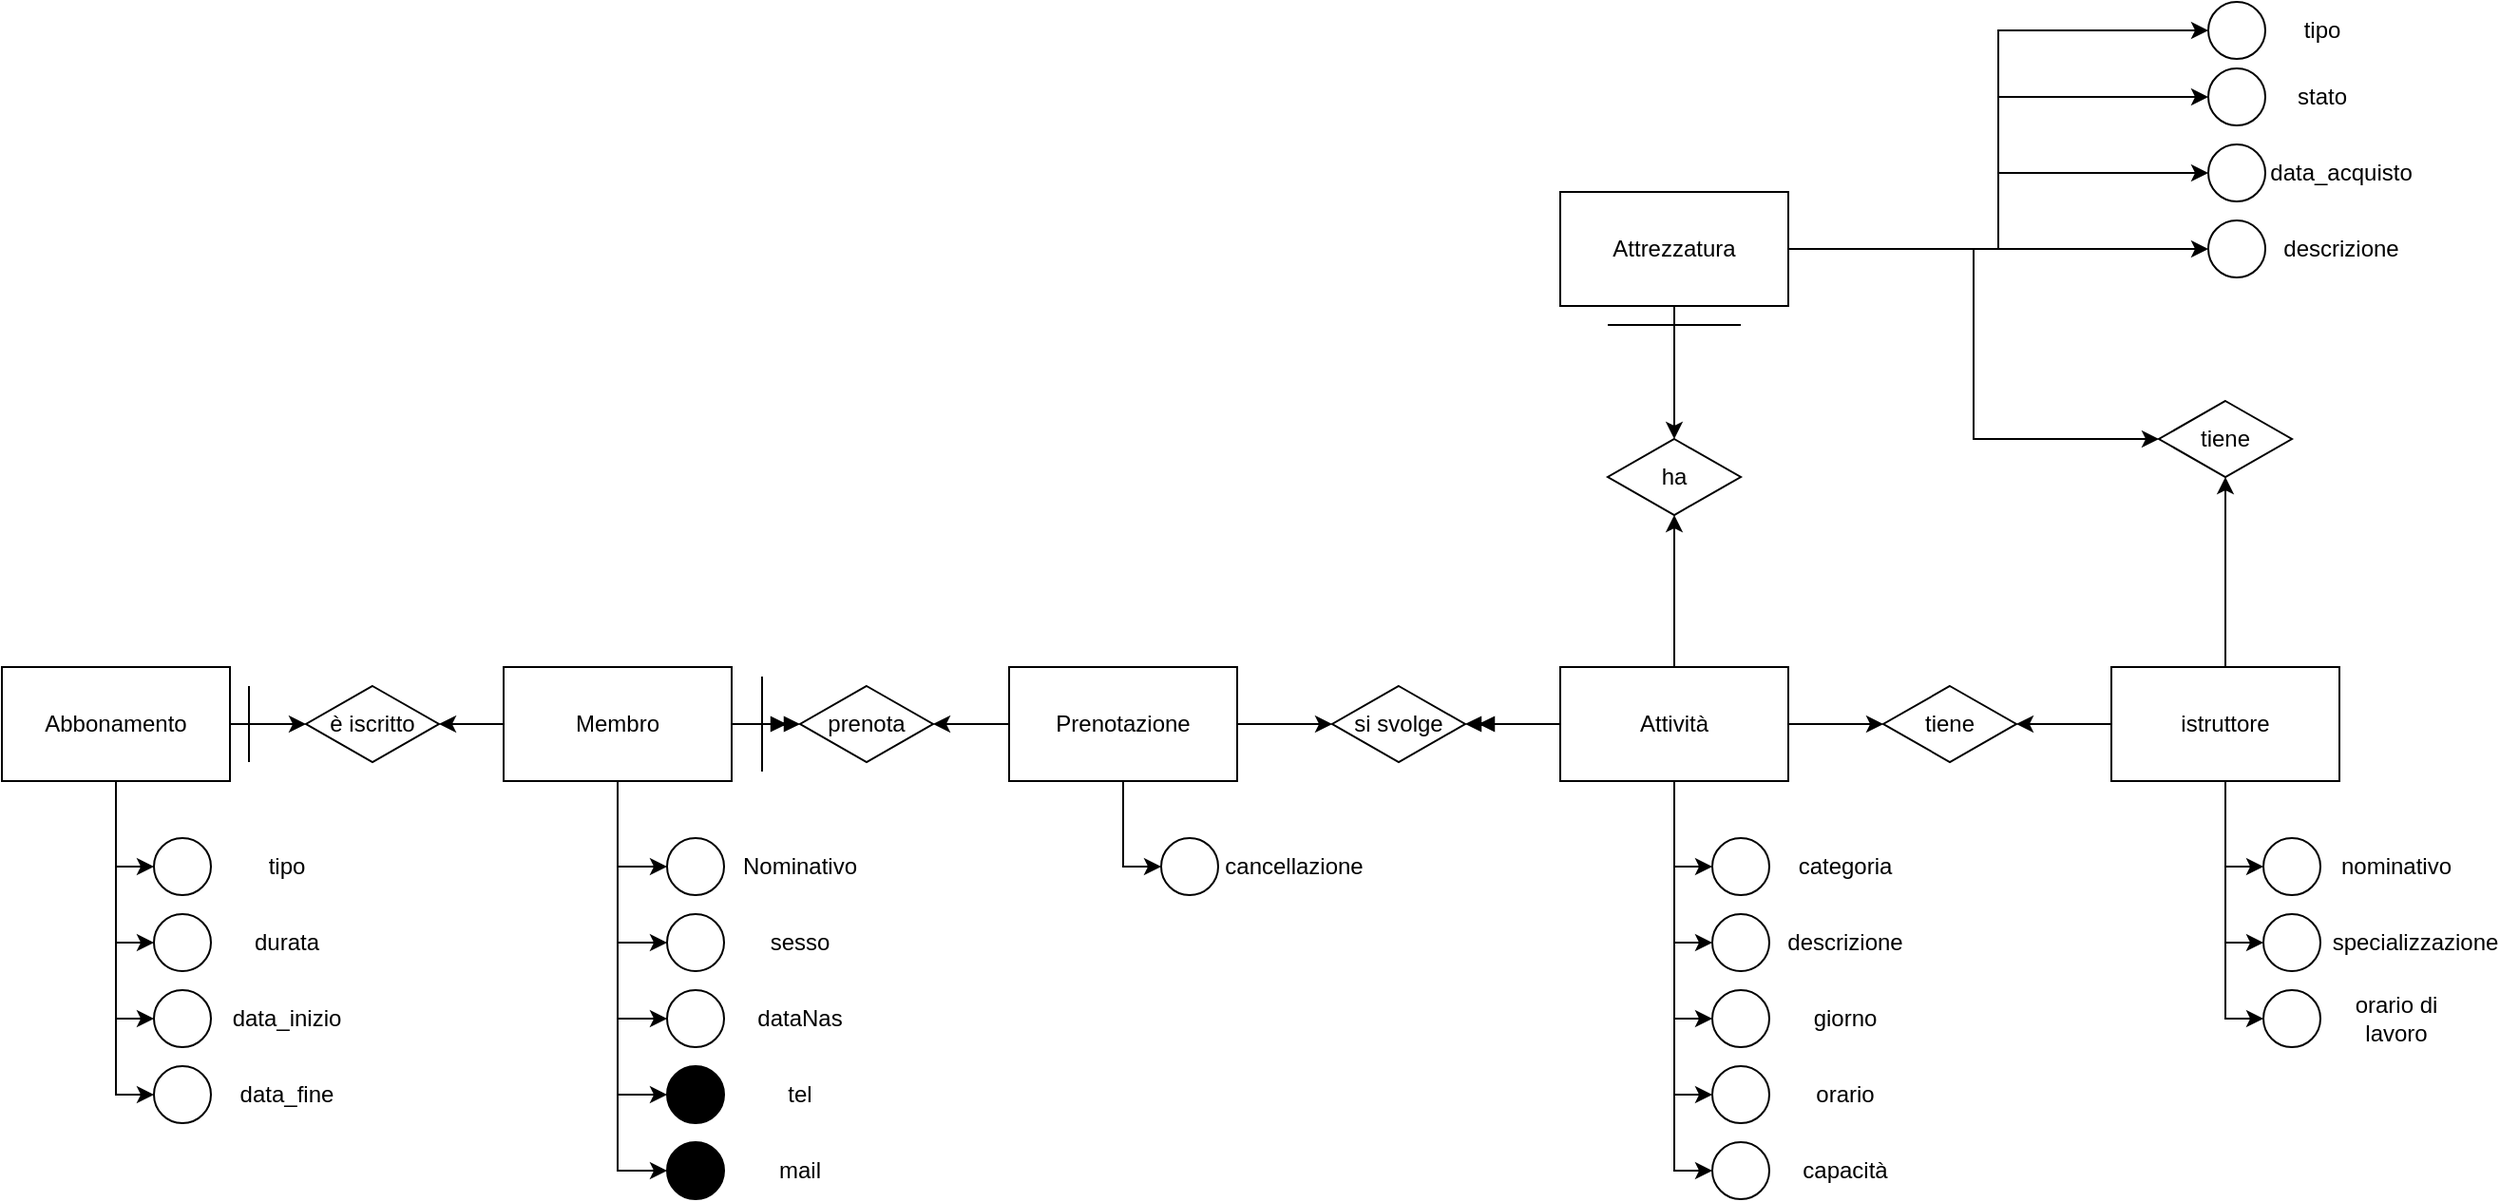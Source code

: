 <mxfile version="24.7.8">
  <diagram name="Pagina-1" id="alS0AsQTPXZWc-8TRhJl">
    <mxGraphModel dx="1313" dy="1955" grid="1" gridSize="10" guides="1" tooltips="1" connect="1" arrows="1" fold="1" page="1" pageScale="1" pageWidth="827" pageHeight="1169" math="0" shadow="0">
      <root>
        <mxCell id="0" />
        <mxCell id="1" parent="0" />
        <mxCell id="KTh0edI-YsbGcOe8YRAv-8" style="edgeStyle=orthogonalEdgeStyle;rounded=0;orthogonalLoop=1;jettySize=auto;html=1;entryX=0;entryY=0.5;entryDx=0;entryDy=0;" edge="1" parent="1" source="KTh0edI-YsbGcOe8YRAv-1" target="KTh0edI-YsbGcOe8YRAv-2">
          <mxGeometry relative="1" as="geometry" />
        </mxCell>
        <mxCell id="KTh0edI-YsbGcOe8YRAv-9" style="edgeStyle=orthogonalEdgeStyle;rounded=0;orthogonalLoop=1;jettySize=auto;html=1;entryX=0;entryY=0.5;entryDx=0;entryDy=0;" edge="1" parent="1" source="KTh0edI-YsbGcOe8YRAv-1" target="KTh0edI-YsbGcOe8YRAv-3">
          <mxGeometry relative="1" as="geometry" />
        </mxCell>
        <mxCell id="_cR4WslKJu-XxkUCv1Am-10" value="" style="edgeStyle=orthogonalEdgeStyle;rounded=0;orthogonalLoop=1;jettySize=auto;html=1;endArrow=classic;endFill=1;" edge="1" parent="1" source="KTh0edI-YsbGcOe8YRAv-1" target="KTh0edI-YsbGcOe8YRAv-17">
          <mxGeometry relative="1" as="geometry" />
        </mxCell>
        <mxCell id="fzN0csvUYVopaI4VBzZI-67" style="edgeStyle=orthogonalEdgeStyle;rounded=0;orthogonalLoop=1;jettySize=auto;html=1;entryX=0;entryY=0.5;entryDx=0;entryDy=0;" edge="1" parent="1" source="KTh0edI-YsbGcOe8YRAv-1" target="_cR4WslKJu-XxkUCv1Am-1">
          <mxGeometry relative="1" as="geometry" />
        </mxCell>
        <mxCell id="fzN0csvUYVopaI4VBzZI-68" style="edgeStyle=orthogonalEdgeStyle;rounded=0;orthogonalLoop=1;jettySize=auto;html=1;entryX=0;entryY=0.5;entryDx=0;entryDy=0;" edge="1" parent="1" source="KTh0edI-YsbGcOe8YRAv-1" target="_cR4WslKJu-XxkUCv1Am-5">
          <mxGeometry relative="1" as="geometry" />
        </mxCell>
        <mxCell id="KTh0edI-YsbGcOe8YRAv-1" value="Abbonamento" style="rounded=0;whiteSpace=wrap;html=1;" vertex="1" parent="1">
          <mxGeometry x="30" y="80" width="120" height="60" as="geometry" />
        </mxCell>
        <mxCell id="KTh0edI-YsbGcOe8YRAv-2" value="" style="ellipse;whiteSpace=wrap;html=1;aspect=fixed;" vertex="1" parent="1">
          <mxGeometry x="110" y="170" width="30" height="30" as="geometry" />
        </mxCell>
        <mxCell id="KTh0edI-YsbGcOe8YRAv-3" value="" style="ellipse;whiteSpace=wrap;html=1;aspect=fixed;" vertex="1" parent="1">
          <mxGeometry x="110" y="210" width="30" height="30" as="geometry" />
        </mxCell>
        <mxCell id="KTh0edI-YsbGcOe8YRAv-5" value="tipo" style="text;html=1;align=center;verticalAlign=middle;whiteSpace=wrap;rounded=0;" vertex="1" parent="1">
          <mxGeometry x="150" y="170" width="60" height="30" as="geometry" />
        </mxCell>
        <mxCell id="KTh0edI-YsbGcOe8YRAv-6" value="durata" style="text;html=1;align=center;verticalAlign=middle;whiteSpace=wrap;rounded=0;" vertex="1" parent="1">
          <mxGeometry x="150" y="210" width="60" height="30" as="geometry" />
        </mxCell>
        <mxCell id="KTh0edI-YsbGcOe8YRAv-26" style="edgeStyle=orthogonalEdgeStyle;rounded=0;orthogonalLoop=1;jettySize=auto;html=1;entryX=0;entryY=0.5;entryDx=0;entryDy=0;" edge="1" parent="1" source="KTh0edI-YsbGcOe8YRAv-11" target="KTh0edI-YsbGcOe8YRAv-18">
          <mxGeometry relative="1" as="geometry" />
        </mxCell>
        <mxCell id="KTh0edI-YsbGcOe8YRAv-27" style="edgeStyle=orthogonalEdgeStyle;rounded=0;orthogonalLoop=1;jettySize=auto;html=1;entryX=0;entryY=0.5;entryDx=0;entryDy=0;" edge="1" parent="1" source="KTh0edI-YsbGcOe8YRAv-11" target="KTh0edI-YsbGcOe8YRAv-19">
          <mxGeometry relative="1" as="geometry" />
        </mxCell>
        <mxCell id="KTh0edI-YsbGcOe8YRAv-28" style="edgeStyle=orthogonalEdgeStyle;rounded=0;orthogonalLoop=1;jettySize=auto;html=1;entryX=0;entryY=0.5;entryDx=0;entryDy=0;" edge="1" parent="1" source="KTh0edI-YsbGcOe8YRAv-11" target="KTh0edI-YsbGcOe8YRAv-20">
          <mxGeometry relative="1" as="geometry" />
        </mxCell>
        <mxCell id="KTh0edI-YsbGcOe8YRAv-29" style="edgeStyle=orthogonalEdgeStyle;rounded=0;orthogonalLoop=1;jettySize=auto;html=1;entryX=0;entryY=0.5;entryDx=0;entryDy=0;" edge="1" parent="1" source="KTh0edI-YsbGcOe8YRAv-11" target="KTh0edI-YsbGcOe8YRAv-24">
          <mxGeometry relative="1" as="geometry" />
        </mxCell>
        <mxCell id="KTh0edI-YsbGcOe8YRAv-32" style="edgeStyle=orthogonalEdgeStyle;rounded=0;orthogonalLoop=1;jettySize=auto;html=1;entryX=0;entryY=0.5;entryDx=0;entryDy=0;" edge="1" parent="1" source="KTh0edI-YsbGcOe8YRAv-11" target="KTh0edI-YsbGcOe8YRAv-30">
          <mxGeometry relative="1" as="geometry" />
        </mxCell>
        <mxCell id="WeVA97bSd7gI21Rc055K-1" value="" style="edgeStyle=orthogonalEdgeStyle;rounded=0;orthogonalLoop=1;jettySize=auto;html=1;" edge="1" parent="1" source="KTh0edI-YsbGcOe8YRAv-11" target="KTh0edI-YsbGcOe8YRAv-17">
          <mxGeometry relative="1" as="geometry" />
        </mxCell>
        <mxCell id="fzN0csvUYVopaI4VBzZI-5" value="" style="edgeStyle=orthogonalEdgeStyle;rounded=0;orthogonalLoop=1;jettySize=auto;html=1;endArrow=doubleBlock;endFill=1;" edge="1" parent="1" source="KTh0edI-YsbGcOe8YRAv-11" target="fzN0csvUYVopaI4VBzZI-2">
          <mxGeometry relative="1" as="geometry" />
        </mxCell>
        <mxCell id="KTh0edI-YsbGcOe8YRAv-11" value="Membro" style="rounded=0;whiteSpace=wrap;html=1;" vertex="1" parent="1">
          <mxGeometry x="294" y="80" width="120" height="60" as="geometry" />
        </mxCell>
        <mxCell id="KTh0edI-YsbGcOe8YRAv-17" value="è iscritto" style="rhombus;whiteSpace=wrap;html=1;" vertex="1" parent="1">
          <mxGeometry x="190" y="90" width="70" height="40" as="geometry" />
        </mxCell>
        <mxCell id="KTh0edI-YsbGcOe8YRAv-18" value="" style="ellipse;whiteSpace=wrap;html=1;aspect=fixed;" vertex="1" parent="1">
          <mxGeometry x="380" y="170" width="30" height="30" as="geometry" />
        </mxCell>
        <mxCell id="KTh0edI-YsbGcOe8YRAv-19" value="" style="ellipse;whiteSpace=wrap;html=1;aspect=fixed;" vertex="1" parent="1">
          <mxGeometry x="380" y="210" width="30" height="30" as="geometry" />
        </mxCell>
        <mxCell id="KTh0edI-YsbGcOe8YRAv-20" value="" style="ellipse;whiteSpace=wrap;html=1;aspect=fixed;" vertex="1" parent="1">
          <mxGeometry x="380" y="250" width="30" height="30" as="geometry" />
        </mxCell>
        <mxCell id="KTh0edI-YsbGcOe8YRAv-21" value="Nominativo" style="text;html=1;align=center;verticalAlign=middle;whiteSpace=wrap;rounded=0;" vertex="1" parent="1">
          <mxGeometry x="420" y="170" width="60" height="30" as="geometry" />
        </mxCell>
        <mxCell id="KTh0edI-YsbGcOe8YRAv-22" value="sesso" style="text;html=1;align=center;verticalAlign=middle;whiteSpace=wrap;rounded=0;" vertex="1" parent="1">
          <mxGeometry x="420" y="210" width="60" height="30" as="geometry" />
        </mxCell>
        <mxCell id="KTh0edI-YsbGcOe8YRAv-23" value="tel" style="text;html=1;align=center;verticalAlign=middle;whiteSpace=wrap;rounded=0;" vertex="1" parent="1">
          <mxGeometry x="420" y="290" width="60" height="30" as="geometry" />
        </mxCell>
        <mxCell id="KTh0edI-YsbGcOe8YRAv-24" value="" style="ellipse;whiteSpace=wrap;html=1;aspect=fixed;fillColor=#000000;" vertex="1" parent="1">
          <mxGeometry x="380" y="290" width="30" height="30" as="geometry" />
        </mxCell>
        <mxCell id="KTh0edI-YsbGcOe8YRAv-25" value="dataNas" style="text;html=1;align=center;verticalAlign=middle;whiteSpace=wrap;rounded=0;" vertex="1" parent="1">
          <mxGeometry x="420" y="250" width="60" height="30" as="geometry" />
        </mxCell>
        <mxCell id="KTh0edI-YsbGcOe8YRAv-30" value="" style="ellipse;whiteSpace=wrap;html=1;aspect=fixed;fillColor=#000000;" vertex="1" parent="1">
          <mxGeometry x="380" y="330" width="30" height="30" as="geometry" />
        </mxCell>
        <mxCell id="KTh0edI-YsbGcOe8YRAv-31" value="mail" style="text;html=1;align=center;verticalAlign=middle;whiteSpace=wrap;rounded=0;" vertex="1" parent="1">
          <mxGeometry x="420" y="330" width="60" height="30" as="geometry" />
        </mxCell>
        <mxCell id="_cR4WslKJu-XxkUCv1Am-1" value="" style="ellipse;whiteSpace=wrap;html=1;aspect=fixed;" vertex="1" parent="1">
          <mxGeometry x="110" y="250" width="30" height="30" as="geometry" />
        </mxCell>
        <mxCell id="_cR4WslKJu-XxkUCv1Am-3" value="data_inizio" style="text;html=1;align=center;verticalAlign=middle;whiteSpace=wrap;rounded=0;" vertex="1" parent="1">
          <mxGeometry x="150" y="250" width="60" height="30" as="geometry" />
        </mxCell>
        <mxCell id="_cR4WslKJu-XxkUCv1Am-4" value="data_fine" style="text;html=1;align=center;verticalAlign=middle;whiteSpace=wrap;rounded=0;" vertex="1" parent="1">
          <mxGeometry x="150" y="290" width="60" height="30" as="geometry" />
        </mxCell>
        <mxCell id="_cR4WslKJu-XxkUCv1Am-5" value="" style="ellipse;whiteSpace=wrap;html=1;aspect=fixed;" vertex="1" parent="1">
          <mxGeometry x="110" y="290" width="30" height="30" as="geometry" />
        </mxCell>
        <mxCell id="_cR4WslKJu-XxkUCv1Am-9" value="" style="endArrow=none;html=1;rounded=0;" edge="1" parent="1">
          <mxGeometry width="50" height="50" relative="1" as="geometry">
            <mxPoint x="160" y="130" as="sourcePoint" />
            <mxPoint x="160" y="90" as="targetPoint" />
          </mxGeometry>
        </mxCell>
        <mxCell id="fzN0csvUYVopaI4VBzZI-6" value="" style="edgeStyle=orthogonalEdgeStyle;rounded=0;orthogonalLoop=1;jettySize=auto;html=1;" edge="1" parent="1" source="WeVA97bSd7gI21Rc055K-2" target="fzN0csvUYVopaI4VBzZI-2">
          <mxGeometry relative="1" as="geometry" />
        </mxCell>
        <mxCell id="fzN0csvUYVopaI4VBzZI-11" value="" style="edgeStyle=orthogonalEdgeStyle;rounded=0;orthogonalLoop=1;jettySize=auto;html=1;" edge="1" parent="1" source="WeVA97bSd7gI21Rc055K-2" target="fzN0csvUYVopaI4VBzZI-4">
          <mxGeometry relative="1" as="geometry" />
        </mxCell>
        <mxCell id="fzN0csvUYVopaI4VBzZI-14" style="edgeStyle=orthogonalEdgeStyle;rounded=0;orthogonalLoop=1;jettySize=auto;html=1;entryX=0;entryY=0.5;entryDx=0;entryDy=0;" edge="1" parent="1" source="WeVA97bSd7gI21Rc055K-2" target="fzN0csvUYVopaI4VBzZI-13">
          <mxGeometry relative="1" as="geometry" />
        </mxCell>
        <mxCell id="WeVA97bSd7gI21Rc055K-2" value="Prenotazione" style="rounded=0;whiteSpace=wrap;html=1;" vertex="1" parent="1">
          <mxGeometry x="560" y="80" width="120" height="60" as="geometry" />
        </mxCell>
        <mxCell id="fzN0csvUYVopaI4VBzZI-2" value="prenota" style="rhombus;whiteSpace=wrap;html=1;" vertex="1" parent="1">
          <mxGeometry x="450" y="90" width="70" height="40" as="geometry" />
        </mxCell>
        <mxCell id="fzN0csvUYVopaI4VBzZI-12" value="" style="edgeStyle=orthogonalEdgeStyle;rounded=0;orthogonalLoop=1;jettySize=auto;html=1;endArrow=doubleBlock;endFill=1;" edge="1" parent="1" source="fzN0csvUYVopaI4VBzZI-3" target="fzN0csvUYVopaI4VBzZI-4">
          <mxGeometry relative="1" as="geometry" />
        </mxCell>
        <mxCell id="fzN0csvUYVopaI4VBzZI-17" style="edgeStyle=orthogonalEdgeStyle;rounded=0;orthogonalLoop=1;jettySize=auto;html=1;entryX=0;entryY=0.5;entryDx=0;entryDy=0;" edge="1" parent="1" source="fzN0csvUYVopaI4VBzZI-3" target="fzN0csvUYVopaI4VBzZI-16">
          <mxGeometry relative="1" as="geometry" />
        </mxCell>
        <mxCell id="fzN0csvUYVopaI4VBzZI-27" style="edgeStyle=orthogonalEdgeStyle;rounded=0;orthogonalLoop=1;jettySize=auto;html=1;entryX=0;entryY=0.5;entryDx=0;entryDy=0;" edge="1" parent="1" source="fzN0csvUYVopaI4VBzZI-3" target="fzN0csvUYVopaI4VBzZI-19">
          <mxGeometry relative="1" as="geometry" />
        </mxCell>
        <mxCell id="fzN0csvUYVopaI4VBzZI-28" style="edgeStyle=orthogonalEdgeStyle;rounded=0;orthogonalLoop=1;jettySize=auto;html=1;entryX=0;entryY=0.5;entryDx=0;entryDy=0;" edge="1" parent="1" source="fzN0csvUYVopaI4VBzZI-3" target="fzN0csvUYVopaI4VBzZI-20">
          <mxGeometry relative="1" as="geometry" />
        </mxCell>
        <mxCell id="fzN0csvUYVopaI4VBzZI-30" style="edgeStyle=orthogonalEdgeStyle;rounded=0;orthogonalLoop=1;jettySize=auto;html=1;entryX=0;entryY=0.5;entryDx=0;entryDy=0;" edge="1" parent="1" source="fzN0csvUYVopaI4VBzZI-3" target="fzN0csvUYVopaI4VBzZI-21">
          <mxGeometry relative="1" as="geometry" />
        </mxCell>
        <mxCell id="fzN0csvUYVopaI4VBzZI-31" style="edgeStyle=orthogonalEdgeStyle;rounded=0;orthogonalLoop=1;jettySize=auto;html=1;entryX=0;entryY=0.5;entryDx=0;entryDy=0;" edge="1" parent="1" source="fzN0csvUYVopaI4VBzZI-3" target="fzN0csvUYVopaI4VBzZI-22">
          <mxGeometry relative="1" as="geometry" />
        </mxCell>
        <mxCell id="fzN0csvUYVopaI4VBzZI-35" value="" style="edgeStyle=orthogonalEdgeStyle;rounded=0;orthogonalLoop=1;jettySize=auto;html=1;" edge="1" parent="1" source="fzN0csvUYVopaI4VBzZI-3" target="fzN0csvUYVopaI4VBzZI-34">
          <mxGeometry relative="1" as="geometry" />
        </mxCell>
        <mxCell id="fzN0csvUYVopaI4VBzZI-53" value="" style="edgeStyle=orthogonalEdgeStyle;rounded=0;orthogonalLoop=1;jettySize=auto;html=1;" edge="1" parent="1" source="fzN0csvUYVopaI4VBzZI-3" target="fzN0csvUYVopaI4VBzZI-51">
          <mxGeometry relative="1" as="geometry" />
        </mxCell>
        <mxCell id="fzN0csvUYVopaI4VBzZI-3" value="Attività" style="rounded=0;whiteSpace=wrap;html=1;" vertex="1" parent="1">
          <mxGeometry x="850" y="80" width="120" height="60" as="geometry" />
        </mxCell>
        <mxCell id="fzN0csvUYVopaI4VBzZI-4" value="si svolge" style="rhombus;whiteSpace=wrap;html=1;" vertex="1" parent="1">
          <mxGeometry x="730" y="90" width="70" height="40" as="geometry" />
        </mxCell>
        <mxCell id="fzN0csvUYVopaI4VBzZI-13" value="" style="ellipse;whiteSpace=wrap;html=1;aspect=fixed;" vertex="1" parent="1">
          <mxGeometry x="640" y="170" width="30" height="30" as="geometry" />
        </mxCell>
        <mxCell id="fzN0csvUYVopaI4VBzZI-15" value="cancellazione" style="text;html=1;align=center;verticalAlign=middle;whiteSpace=wrap;rounded=0;" vertex="1" parent="1">
          <mxGeometry x="680" y="170" width="60" height="30" as="geometry" />
        </mxCell>
        <mxCell id="fzN0csvUYVopaI4VBzZI-16" value="" style="ellipse;whiteSpace=wrap;html=1;aspect=fixed;" vertex="1" parent="1">
          <mxGeometry x="930" y="170" width="30" height="30" as="geometry" />
        </mxCell>
        <mxCell id="fzN0csvUYVopaI4VBzZI-18" value="categoria" style="text;html=1;align=center;verticalAlign=middle;whiteSpace=wrap;rounded=0;" vertex="1" parent="1">
          <mxGeometry x="970" y="170" width="60" height="30" as="geometry" />
        </mxCell>
        <mxCell id="fzN0csvUYVopaI4VBzZI-19" value="" style="ellipse;whiteSpace=wrap;html=1;aspect=fixed;" vertex="1" parent="1">
          <mxGeometry x="930" y="210" width="30" height="30" as="geometry" />
        </mxCell>
        <mxCell id="fzN0csvUYVopaI4VBzZI-20" value="" style="ellipse;whiteSpace=wrap;html=1;aspect=fixed;" vertex="1" parent="1">
          <mxGeometry x="930" y="250" width="30" height="30" as="geometry" />
        </mxCell>
        <mxCell id="fzN0csvUYVopaI4VBzZI-21" value="" style="ellipse;whiteSpace=wrap;html=1;aspect=fixed;" vertex="1" parent="1">
          <mxGeometry x="930" y="290" width="30" height="30" as="geometry" />
        </mxCell>
        <mxCell id="fzN0csvUYVopaI4VBzZI-22" value="" style="ellipse;whiteSpace=wrap;html=1;aspect=fixed;" vertex="1" parent="1">
          <mxGeometry x="930" y="330" width="30" height="30" as="geometry" />
        </mxCell>
        <mxCell id="fzN0csvUYVopaI4VBzZI-23" value="descrizione" style="text;html=1;align=center;verticalAlign=middle;whiteSpace=wrap;rounded=0;" vertex="1" parent="1">
          <mxGeometry x="970" y="210" width="60" height="30" as="geometry" />
        </mxCell>
        <mxCell id="fzN0csvUYVopaI4VBzZI-24" value="giorno" style="text;html=1;align=center;verticalAlign=middle;whiteSpace=wrap;rounded=0;" vertex="1" parent="1">
          <mxGeometry x="970" y="250" width="60" height="30" as="geometry" />
        </mxCell>
        <mxCell id="fzN0csvUYVopaI4VBzZI-25" value="orario" style="text;html=1;align=center;verticalAlign=middle;whiteSpace=wrap;rounded=0;" vertex="1" parent="1">
          <mxGeometry x="970" y="290" width="60" height="30" as="geometry" />
        </mxCell>
        <mxCell id="fzN0csvUYVopaI4VBzZI-26" value="capacità" style="text;html=1;align=center;verticalAlign=middle;whiteSpace=wrap;rounded=0;" vertex="1" parent="1">
          <mxGeometry x="970" y="330" width="60" height="30" as="geometry" />
        </mxCell>
        <mxCell id="fzN0csvUYVopaI4VBzZI-36" value="" style="edgeStyle=orthogonalEdgeStyle;rounded=0;orthogonalLoop=1;jettySize=auto;html=1;" edge="1" parent="1" source="fzN0csvUYVopaI4VBzZI-32" target="fzN0csvUYVopaI4VBzZI-34">
          <mxGeometry relative="1" as="geometry" />
        </mxCell>
        <mxCell id="fzN0csvUYVopaI4VBzZI-47" style="edgeStyle=orthogonalEdgeStyle;rounded=0;orthogonalLoop=1;jettySize=auto;html=1;entryX=0;entryY=0.5;entryDx=0;entryDy=0;" edge="1" parent="1" source="fzN0csvUYVopaI4VBzZI-32" target="fzN0csvUYVopaI4VBzZI-37">
          <mxGeometry relative="1" as="geometry" />
        </mxCell>
        <mxCell id="fzN0csvUYVopaI4VBzZI-48" style="edgeStyle=orthogonalEdgeStyle;rounded=0;orthogonalLoop=1;jettySize=auto;html=1;entryX=0;entryY=0.5;entryDx=0;entryDy=0;" edge="1" parent="1" source="fzN0csvUYVopaI4VBzZI-32" target="fzN0csvUYVopaI4VBzZI-39">
          <mxGeometry relative="1" as="geometry" />
        </mxCell>
        <mxCell id="fzN0csvUYVopaI4VBzZI-49" style="edgeStyle=orthogonalEdgeStyle;rounded=0;orthogonalLoop=1;jettySize=auto;html=1;entryX=0;entryY=0.5;entryDx=0;entryDy=0;" edge="1" parent="1" source="fzN0csvUYVopaI4VBzZI-32" target="fzN0csvUYVopaI4VBzZI-40">
          <mxGeometry relative="1" as="geometry" />
        </mxCell>
        <mxCell id="fzN0csvUYVopaI4VBzZI-74" value="" style="edgeStyle=orthogonalEdgeStyle;rounded=0;orthogonalLoop=1;jettySize=auto;html=1;" edge="1" parent="1" source="fzN0csvUYVopaI4VBzZI-32" target="fzN0csvUYVopaI4VBzZI-72">
          <mxGeometry relative="1" as="geometry" />
        </mxCell>
        <mxCell id="fzN0csvUYVopaI4VBzZI-32" value="istruttore" style="rounded=0;whiteSpace=wrap;html=1;" vertex="1" parent="1">
          <mxGeometry x="1140" y="80" width="120" height="60" as="geometry" />
        </mxCell>
        <mxCell id="fzN0csvUYVopaI4VBzZI-34" value="tiene" style="rhombus;whiteSpace=wrap;html=1;" vertex="1" parent="1">
          <mxGeometry x="1020" y="90" width="70" height="40" as="geometry" />
        </mxCell>
        <mxCell id="fzN0csvUYVopaI4VBzZI-37" value="" style="ellipse;whiteSpace=wrap;html=1;aspect=fixed;" vertex="1" parent="1">
          <mxGeometry x="1220" y="170" width="30" height="30" as="geometry" />
        </mxCell>
        <mxCell id="fzN0csvUYVopaI4VBzZI-38" value="nominativo" style="text;html=1;align=center;verticalAlign=middle;whiteSpace=wrap;rounded=0;" vertex="1" parent="1">
          <mxGeometry x="1260" y="170" width="60" height="30" as="geometry" />
        </mxCell>
        <mxCell id="fzN0csvUYVopaI4VBzZI-39" value="" style="ellipse;whiteSpace=wrap;html=1;aspect=fixed;" vertex="1" parent="1">
          <mxGeometry x="1220" y="210" width="30" height="30" as="geometry" />
        </mxCell>
        <mxCell id="fzN0csvUYVopaI4VBzZI-40" value="" style="ellipse;whiteSpace=wrap;html=1;aspect=fixed;" vertex="1" parent="1">
          <mxGeometry x="1220" y="250" width="30" height="30" as="geometry" />
        </mxCell>
        <mxCell id="fzN0csvUYVopaI4VBzZI-43" value="specializzazione" style="text;html=1;align=center;verticalAlign=middle;whiteSpace=wrap;rounded=0;" vertex="1" parent="1">
          <mxGeometry x="1270" y="210" width="60" height="30" as="geometry" />
        </mxCell>
        <mxCell id="fzN0csvUYVopaI4VBzZI-44" value="orario di lavoro" style="text;html=1;align=center;verticalAlign=middle;whiteSpace=wrap;rounded=0;" vertex="1" parent="1">
          <mxGeometry x="1260" y="250" width="60" height="30" as="geometry" />
        </mxCell>
        <mxCell id="fzN0csvUYVopaI4VBzZI-52" value="" style="edgeStyle=orthogonalEdgeStyle;rounded=0;orthogonalLoop=1;jettySize=auto;html=1;" edge="1" parent="1" source="fzN0csvUYVopaI4VBzZI-50" target="fzN0csvUYVopaI4VBzZI-51">
          <mxGeometry relative="1" as="geometry" />
        </mxCell>
        <mxCell id="fzN0csvUYVopaI4VBzZI-58" style="edgeStyle=orthogonalEdgeStyle;rounded=0;orthogonalLoop=1;jettySize=auto;html=1;entryX=0;entryY=0.5;entryDx=0;entryDy=0;" edge="1" parent="1" source="fzN0csvUYVopaI4VBzZI-50" target="fzN0csvUYVopaI4VBzZI-54">
          <mxGeometry relative="1" as="geometry" />
        </mxCell>
        <mxCell id="fzN0csvUYVopaI4VBzZI-59" style="edgeStyle=orthogonalEdgeStyle;rounded=0;orthogonalLoop=1;jettySize=auto;html=1;entryX=0;entryY=0.5;entryDx=0;entryDy=0;" edge="1" parent="1" source="fzN0csvUYVopaI4VBzZI-50" target="fzN0csvUYVopaI4VBzZI-55">
          <mxGeometry relative="1" as="geometry" />
        </mxCell>
        <mxCell id="fzN0csvUYVopaI4VBzZI-62" style="edgeStyle=orthogonalEdgeStyle;rounded=0;orthogonalLoop=1;jettySize=auto;html=1;entryX=0;entryY=0.5;entryDx=0;entryDy=0;" edge="1" parent="1" source="fzN0csvUYVopaI4VBzZI-50" target="fzN0csvUYVopaI4VBzZI-61">
          <mxGeometry relative="1" as="geometry" />
        </mxCell>
        <mxCell id="fzN0csvUYVopaI4VBzZI-70" style="edgeStyle=orthogonalEdgeStyle;rounded=0;orthogonalLoop=1;jettySize=auto;html=1;entryX=0;entryY=0.5;entryDx=0;entryDy=0;" edge="1" parent="1" source="fzN0csvUYVopaI4VBzZI-50" target="fzN0csvUYVopaI4VBzZI-64">
          <mxGeometry relative="1" as="geometry" />
        </mxCell>
        <mxCell id="fzN0csvUYVopaI4VBzZI-73" style="edgeStyle=orthogonalEdgeStyle;rounded=0;orthogonalLoop=1;jettySize=auto;html=1;entryX=0;entryY=0.5;entryDx=0;entryDy=0;" edge="1" parent="1" source="fzN0csvUYVopaI4VBzZI-50" target="fzN0csvUYVopaI4VBzZI-72">
          <mxGeometry relative="1" as="geometry" />
        </mxCell>
        <mxCell id="fzN0csvUYVopaI4VBzZI-50" value="Attrezzatura" style="rounded=0;whiteSpace=wrap;html=1;" vertex="1" parent="1">
          <mxGeometry x="850" y="-170" width="120" height="60" as="geometry" />
        </mxCell>
        <mxCell id="fzN0csvUYVopaI4VBzZI-51" value="ha" style="rhombus;whiteSpace=wrap;html=1;" vertex="1" parent="1">
          <mxGeometry x="875" y="-40" width="70" height="40" as="geometry" />
        </mxCell>
        <mxCell id="fzN0csvUYVopaI4VBzZI-54" value="" style="ellipse;whiteSpace=wrap;html=1;aspect=fixed;" vertex="1" parent="1">
          <mxGeometry x="1191" y="-270" width="30" height="30" as="geometry" />
        </mxCell>
        <mxCell id="fzN0csvUYVopaI4VBzZI-55" value="" style="ellipse;whiteSpace=wrap;html=1;aspect=fixed;" vertex="1" parent="1">
          <mxGeometry x="1191" y="-235" width="30" height="30" as="geometry" />
        </mxCell>
        <mxCell id="fzN0csvUYVopaI4VBzZI-56" value="tipo" style="text;html=1;align=center;verticalAlign=middle;whiteSpace=wrap;rounded=0;" vertex="1" parent="1">
          <mxGeometry x="1221" y="-270" width="60" height="30" as="geometry" />
        </mxCell>
        <mxCell id="fzN0csvUYVopaI4VBzZI-57" value="stato" style="text;html=1;align=center;verticalAlign=middle;whiteSpace=wrap;rounded=0;" vertex="1" parent="1">
          <mxGeometry x="1221" y="-235" width="60" height="30" as="geometry" />
        </mxCell>
        <mxCell id="fzN0csvUYVopaI4VBzZI-61" value="" style="ellipse;whiteSpace=wrap;html=1;aspect=fixed;" vertex="1" parent="1">
          <mxGeometry x="1191" y="-195" width="30" height="30" as="geometry" />
        </mxCell>
        <mxCell id="fzN0csvUYVopaI4VBzZI-63" value="data_acquisto" style="text;html=1;align=center;verticalAlign=middle;whiteSpace=wrap;rounded=0;" vertex="1" parent="1">
          <mxGeometry x="1231" y="-195" width="60" height="30" as="geometry" />
        </mxCell>
        <mxCell id="fzN0csvUYVopaI4VBzZI-64" value="" style="ellipse;whiteSpace=wrap;html=1;aspect=fixed;" vertex="1" parent="1">
          <mxGeometry x="1191" y="-155" width="30" height="30" as="geometry" />
        </mxCell>
        <mxCell id="fzN0csvUYVopaI4VBzZI-65" value="descrizione" style="text;html=1;align=center;verticalAlign=middle;whiteSpace=wrap;rounded=0;" vertex="1" parent="1">
          <mxGeometry x="1231" y="-155" width="60" height="30" as="geometry" />
        </mxCell>
        <mxCell id="fzN0csvUYVopaI4VBzZI-66" value="" style="endArrow=none;html=1;rounded=0;" edge="1" parent="1">
          <mxGeometry width="50" height="50" relative="1" as="geometry">
            <mxPoint x="430" y="85" as="sourcePoint" />
            <mxPoint x="430" y="135" as="targetPoint" />
          </mxGeometry>
        </mxCell>
        <mxCell id="fzN0csvUYVopaI4VBzZI-69" value="" style="endArrow=none;html=1;rounded=0;" edge="1" parent="1">
          <mxGeometry width="50" height="50" relative="1" as="geometry">
            <mxPoint x="875" y="-100" as="sourcePoint" />
            <mxPoint x="945" y="-100" as="targetPoint" />
          </mxGeometry>
        </mxCell>
        <mxCell id="fzN0csvUYVopaI4VBzZI-72" value="tiene" style="rhombus;whiteSpace=wrap;html=1;" vertex="1" parent="1">
          <mxGeometry x="1165" y="-60" width="70" height="40" as="geometry" />
        </mxCell>
      </root>
    </mxGraphModel>
  </diagram>
</mxfile>
